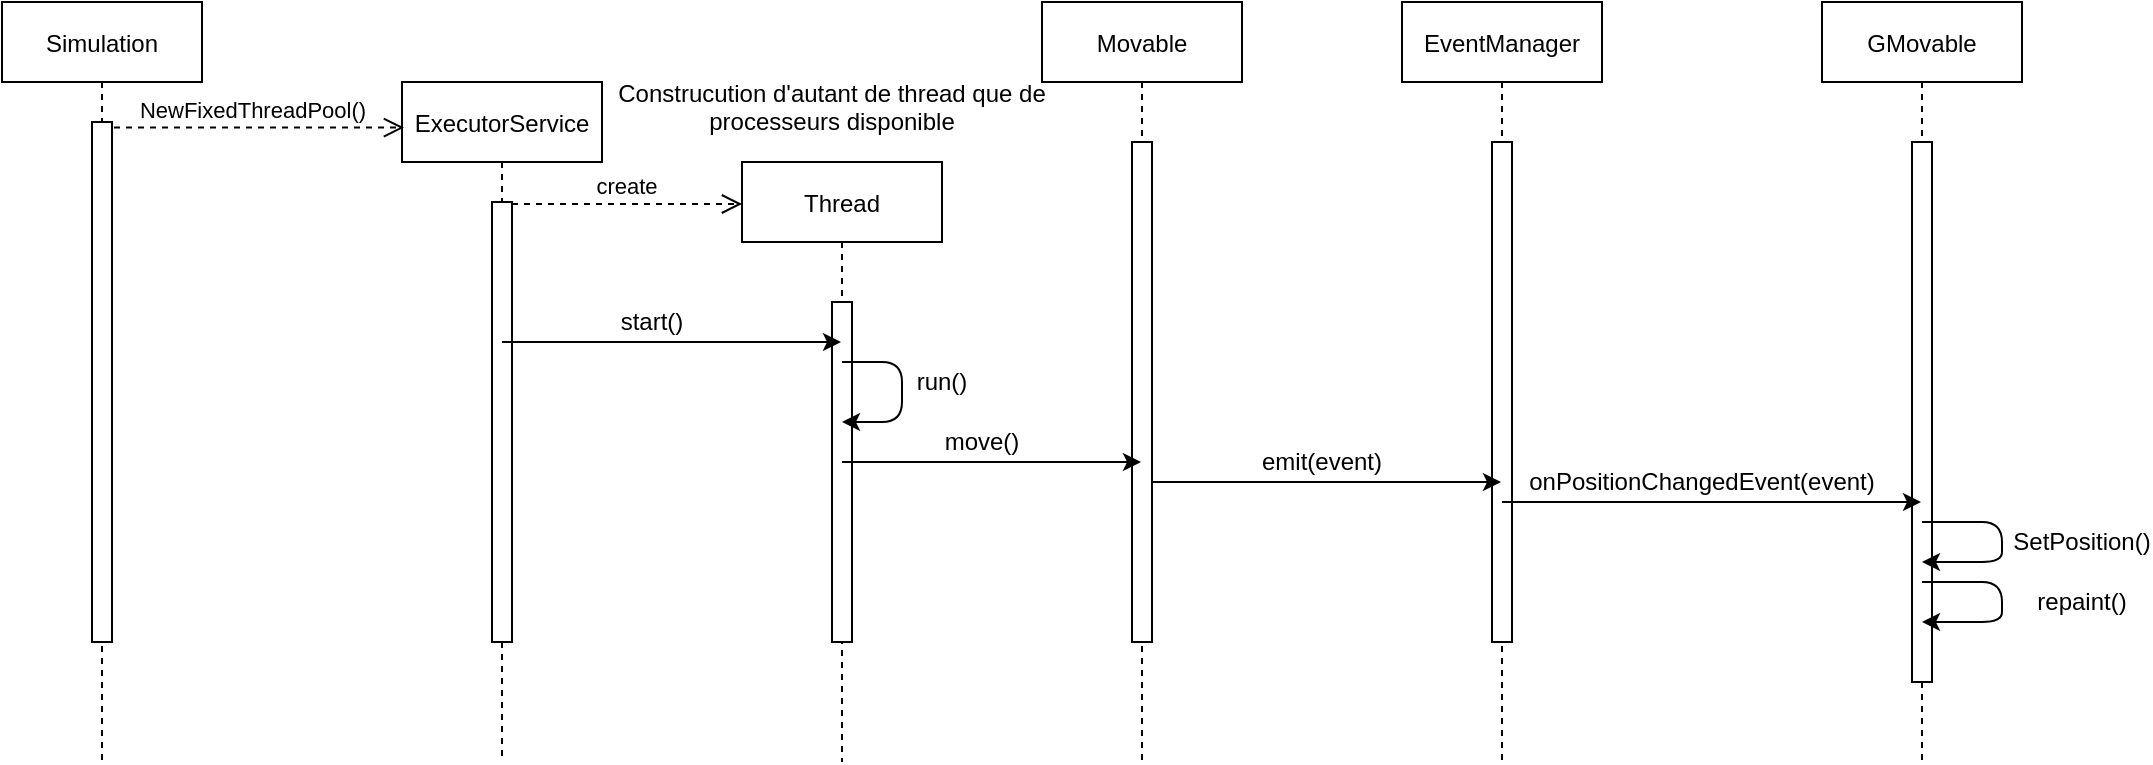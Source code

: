 <mxfile version="14.2.3" type="device"><diagram id="kgpKYQtTHZ0yAKxKKP6v" name="Page-1"><mxGraphModel dx="1422" dy="763" grid="1" gridSize="10" guides="1" tooltips="1" connect="1" arrows="1" fold="1" page="1" pageScale="1" pageWidth="850" pageHeight="1100" math="0" shadow="0"><root><mxCell id="0"/><mxCell id="1" parent="0"/><mxCell id="3nuBFxr9cyL0pnOWT2aG-1" value="Executors" style="shape=umlLifeline;perimeter=lifelinePerimeter;container=1;collapsible=0;recursiveResize=0;rounded=0;shadow=0;strokeWidth=1;" parent="1" vertex="1"><mxGeometry x="40" y="80" width="100" height="300" as="geometry"/></mxCell><mxCell id="3nuBFxr9cyL0pnOWT2aG-2" value="" style="points=[];perimeter=orthogonalPerimeter;rounded=0;shadow=0;strokeWidth=1;" parent="3nuBFxr9cyL0pnOWT2aG-1" vertex="1"><mxGeometry x="45" y="70" width="10" height="190" as="geometry"/></mxCell><mxCell id="3nuBFxr9cyL0pnOWT2aG-5" value="ExecutorService" style="shape=umlLifeline;perimeter=lifelinePerimeter;container=1;collapsible=0;recursiveResize=0;rounded=0;shadow=0;strokeWidth=1;" parent="1" vertex="1"><mxGeometry x="240" y="120" width="100" height="340" as="geometry"/></mxCell><mxCell id="3nuBFxr9cyL0pnOWT2aG-6" value="" style="points=[];perimeter=orthogonalPerimeter;rounded=0;shadow=0;strokeWidth=1;" parent="3nuBFxr9cyL0pnOWT2aG-5" vertex="1"><mxGeometry x="45" y="60" width="10" height="220" as="geometry"/></mxCell><mxCell id="3nuBFxr9cyL0pnOWT2aG-10" value="NewFixedThreadPool()" style="verticalAlign=bottom;endArrow=open;dashed=1;endSize=8;shadow=0;strokeWidth=1;entryX=0.01;entryY=0.067;entryDx=0;entryDy=0;entryPerimeter=0;" parent="1" source="3nuBFxr9cyL0pnOWT2aG-1" target="3nuBFxr9cyL0pnOWT2aG-5" edge="1"><mxGeometry relative="1" as="geometry"><mxPoint x="190" y="170" as="targetPoint"/><mxPoint x="100" y="276" as="sourcePoint"/></mxGeometry></mxCell><mxCell id="OWXZiRoujWpUXhhSh6B5-3" value="Simulation" style="shape=umlLifeline;perimeter=lifelinePerimeter;container=1;collapsible=0;recursiveResize=0;rounded=0;shadow=0;strokeWidth=1;" vertex="1" parent="1"><mxGeometry x="40" y="80" width="100" height="380" as="geometry"/></mxCell><mxCell id="OWXZiRoujWpUXhhSh6B5-4" value="" style="points=[];perimeter=orthogonalPerimeter;rounded=0;shadow=0;strokeWidth=1;" vertex="1" parent="OWXZiRoujWpUXhhSh6B5-3"><mxGeometry x="45" y="60" width="10" height="260" as="geometry"/></mxCell><mxCell id="OWXZiRoujWpUXhhSh6B5-5" value="Movable" style="shape=umlLifeline;perimeter=lifelinePerimeter;container=1;collapsible=0;recursiveResize=0;rounded=0;shadow=0;strokeWidth=1;" vertex="1" parent="1"><mxGeometry x="560" y="80" width="100" height="380" as="geometry"/></mxCell><mxCell id="OWXZiRoujWpUXhhSh6B5-6" value="" style="points=[];perimeter=orthogonalPerimeter;rounded=0;shadow=0;strokeWidth=1;" vertex="1" parent="OWXZiRoujWpUXhhSh6B5-5"><mxGeometry x="45" y="70" width="10" height="250" as="geometry"/></mxCell><mxCell id="OWXZiRoujWpUXhhSh6B5-9" value="Thread" style="shape=umlLifeline;perimeter=lifelinePerimeter;container=1;collapsible=0;recursiveResize=0;rounded=0;shadow=0;strokeWidth=1;" vertex="1" parent="1"><mxGeometry x="410" y="160" width="100" height="300" as="geometry"/></mxCell><mxCell id="OWXZiRoujWpUXhhSh6B5-10" value="" style="points=[];perimeter=orthogonalPerimeter;rounded=0;shadow=0;strokeWidth=1;" vertex="1" parent="OWXZiRoujWpUXhhSh6B5-9"><mxGeometry x="45" y="70" width="10" height="170" as="geometry"/></mxCell><mxCell id="OWXZiRoujWpUXhhSh6B5-11" value="&lt;div&gt;Construcution d'autant de thread que de processeurs disponible&lt;/div&gt;&lt;div&gt;&lt;br&gt;&lt;/div&gt;" style="text;html=1;strokeColor=none;fillColor=none;align=center;verticalAlign=middle;whiteSpace=wrap;rounded=0;" vertex="1" parent="1"><mxGeometry x="345" y="130" width="220" height="20" as="geometry"/></mxCell><mxCell id="OWXZiRoujWpUXhhSh6B5-13" value="create" style="verticalAlign=bottom;endArrow=open;dashed=1;endSize=8;shadow=0;strokeWidth=1;entryX=0;entryY=0.07;entryDx=0;entryDy=0;entryPerimeter=0;" edge="1" parent="1" source="3nuBFxr9cyL0pnOWT2aG-6" target="OWXZiRoujWpUXhhSh6B5-9"><mxGeometry relative="1" as="geometry"><mxPoint x="360" y="210" as="targetPoint"/><mxPoint x="99.5" y="160.1" as="sourcePoint"/></mxGeometry></mxCell><mxCell id="OWXZiRoujWpUXhhSh6B5-14" value="" style="endArrow=classic;html=1;" edge="1" parent="1" source="3nuBFxr9cyL0pnOWT2aG-5" target="OWXZiRoujWpUXhhSh6B5-9"><mxGeometry width="50" height="50" relative="1" as="geometry"><mxPoint x="320" y="410" as="sourcePoint"/><mxPoint x="370" y="360" as="targetPoint"/><Array as="points"><mxPoint x="290" y="250"/></Array></mxGeometry></mxCell><mxCell id="OWXZiRoujWpUXhhSh6B5-16" value="start()" style="text;html=1;strokeColor=none;fillColor=none;align=center;verticalAlign=middle;whiteSpace=wrap;rounded=0;" vertex="1" parent="1"><mxGeometry x="345" y="230" width="40" height="20" as="geometry"/></mxCell><mxCell id="OWXZiRoujWpUXhhSh6B5-18" value="" style="endArrow=classic;html=1;" edge="1" parent="1" source="OWXZiRoujWpUXhhSh6B5-9" target="OWXZiRoujWpUXhhSh6B5-9"><mxGeometry width="50" height="50" relative="1" as="geometry"><mxPoint x="520" y="330" as="sourcePoint"/><mxPoint x="520" y="350" as="targetPoint"/><Array as="points"><mxPoint x="490" y="260"/><mxPoint x="490" y="290"/><mxPoint x="470" y="290"/></Array></mxGeometry></mxCell><mxCell id="OWXZiRoujWpUXhhSh6B5-20" value="" style="endArrow=classic;html=1;" edge="1" parent="1" source="OWXZiRoujWpUXhhSh6B5-9" target="OWXZiRoujWpUXhhSh6B5-5"><mxGeometry width="50" height="50" relative="1" as="geometry"><mxPoint x="320" y="410" as="sourcePoint"/><mxPoint x="609.5" y="340" as="targetPoint"/><Array as="points"><mxPoint x="530" y="310"/></Array></mxGeometry></mxCell><mxCell id="OWXZiRoujWpUXhhSh6B5-24" value="run()" style="text;html=1;strokeColor=none;fillColor=none;align=center;verticalAlign=middle;whiteSpace=wrap;rounded=0;" vertex="1" parent="1"><mxGeometry x="490" y="260" width="40" height="20" as="geometry"/></mxCell><mxCell id="OWXZiRoujWpUXhhSh6B5-25" value="move()" style="text;html=1;strokeColor=none;fillColor=none;align=center;verticalAlign=middle;whiteSpace=wrap;rounded=0;" vertex="1" parent="1"><mxGeometry x="510" y="290" width="40" height="20" as="geometry"/></mxCell><mxCell id="OWXZiRoujWpUXhhSh6B5-30" value="EventManager" style="shape=umlLifeline;perimeter=lifelinePerimeter;container=1;collapsible=0;recursiveResize=0;rounded=0;shadow=0;strokeWidth=1;" vertex="1" parent="1"><mxGeometry x="740" y="80" width="100" height="380" as="geometry"/></mxCell><mxCell id="OWXZiRoujWpUXhhSh6B5-31" value="" style="points=[];perimeter=orthogonalPerimeter;rounded=0;shadow=0;strokeWidth=1;" vertex="1" parent="OWXZiRoujWpUXhhSh6B5-30"><mxGeometry x="45" y="70" width="10" height="250" as="geometry"/></mxCell><mxCell id="OWXZiRoujWpUXhhSh6B5-32" value="" style="endArrow=classic;html=1;" edge="1" parent="1" source="OWXZiRoujWpUXhhSh6B5-6" target="OWXZiRoujWpUXhhSh6B5-30"><mxGeometry width="50" height="50" relative="1" as="geometry"><mxPoint x="609.5" y="360" as="sourcePoint"/><mxPoint x="650" y="360" as="targetPoint"/><Array as="points"><mxPoint x="690" y="320"/></Array></mxGeometry></mxCell><mxCell id="OWXZiRoujWpUXhhSh6B5-33" value="emit(event)" style="text;html=1;strokeColor=none;fillColor=none;align=center;verticalAlign=middle;whiteSpace=wrap;rounded=0;" vertex="1" parent="1"><mxGeometry x="680" y="300" width="40" height="20" as="geometry"/></mxCell><mxCell id="OWXZiRoujWpUXhhSh6B5-38" value="GMovable" style="shape=umlLifeline;perimeter=lifelinePerimeter;container=1;collapsible=0;recursiveResize=0;rounded=0;shadow=0;strokeWidth=1;" vertex="1" parent="1"><mxGeometry x="950" y="80" width="100" height="380" as="geometry"/></mxCell><mxCell id="OWXZiRoujWpUXhhSh6B5-39" value="" style="points=[];perimeter=orthogonalPerimeter;rounded=0;shadow=0;strokeWidth=1;" vertex="1" parent="OWXZiRoujWpUXhhSh6B5-38"><mxGeometry x="45" y="70" width="10" height="270" as="geometry"/></mxCell><mxCell id="OWXZiRoujWpUXhhSh6B5-40" value="" style="endArrow=classic;html=1;" edge="1" parent="1" source="OWXZiRoujWpUXhhSh6B5-30" target="OWXZiRoujWpUXhhSh6B5-38"><mxGeometry width="50" height="50" relative="1" as="geometry"><mxPoint x="790" y="510" as="sourcePoint"/><mxPoint x="840" y="460" as="targetPoint"/><Array as="points"><mxPoint x="860" y="330"/></Array></mxGeometry></mxCell><mxCell id="OWXZiRoujWpUXhhSh6B5-41" value="onPositionChangedEvent(event)" style="text;html=1;strokeColor=none;fillColor=none;align=center;verticalAlign=middle;whiteSpace=wrap;rounded=0;" vertex="1" parent="1"><mxGeometry x="870" y="310" width="40" height="20" as="geometry"/></mxCell><mxCell id="OWXZiRoujWpUXhhSh6B5-48" value="SetPosition()" style="text;html=1;strokeColor=none;fillColor=none;align=center;verticalAlign=middle;whiteSpace=wrap;rounded=0;" vertex="1" parent="1"><mxGeometry x="1060" y="340" width="40" height="20" as="geometry"/></mxCell><mxCell id="OWXZiRoujWpUXhhSh6B5-51" value="" style="endArrow=classic;html=1;" edge="1" parent="1" source="OWXZiRoujWpUXhhSh6B5-38" target="OWXZiRoujWpUXhhSh6B5-38"><mxGeometry width="50" height="50" relative="1" as="geometry"><mxPoint x="1030" y="350" as="sourcePoint"/><mxPoint x="1080" y="300" as="targetPoint"/><Array as="points"><mxPoint x="1000" y="340"/><mxPoint x="1040" y="340"/><mxPoint x="1040" y="360"/><mxPoint x="1020" y="360"/></Array></mxGeometry></mxCell><mxCell id="OWXZiRoujWpUXhhSh6B5-54" value="" style="endArrow=classic;html=1;" edge="1" parent="1" source="OWXZiRoujWpUXhhSh6B5-38" target="OWXZiRoujWpUXhhSh6B5-38"><mxGeometry width="50" height="50" relative="1" as="geometry"><mxPoint x="1070" y="440" as="sourcePoint"/><mxPoint x="1120" y="390" as="targetPoint"/><Array as="points"><mxPoint x="1040" y="370"/><mxPoint x="1040" y="390"/></Array></mxGeometry></mxCell><mxCell id="OWXZiRoujWpUXhhSh6B5-56" value="repaint()" style="text;html=1;strokeColor=none;fillColor=none;align=center;verticalAlign=middle;whiteSpace=wrap;rounded=0;" vertex="1" parent="1"><mxGeometry x="1060" y="370" width="40" height="20" as="geometry"/></mxCell></root></mxGraphModel></diagram></mxfile>